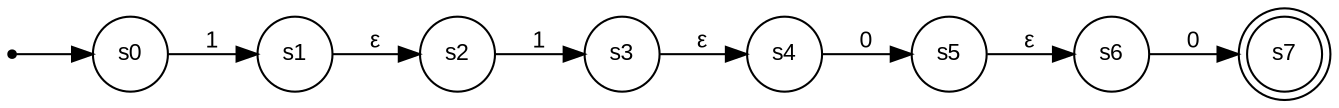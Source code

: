 digraph finite_state_machine {
	rankdir=LR;
	edge [fontname=arial,fontsize=11]
	node [fontname=arial,fontsize=11,shape=doublecircle];s7;
	node [shape=circle,size=8]
	start [shape=point]
	start -> s0
	s0 -> s1 [label=1]
	s1 -> s2 [label=ε]
	s2 -> s3 [label=1]
	s3 -> s4 [label=ε]
	s4 -> s5 [label=0]
	s5 -> s6 [label=ε]
	s6 -> s7 [label=0]
}


